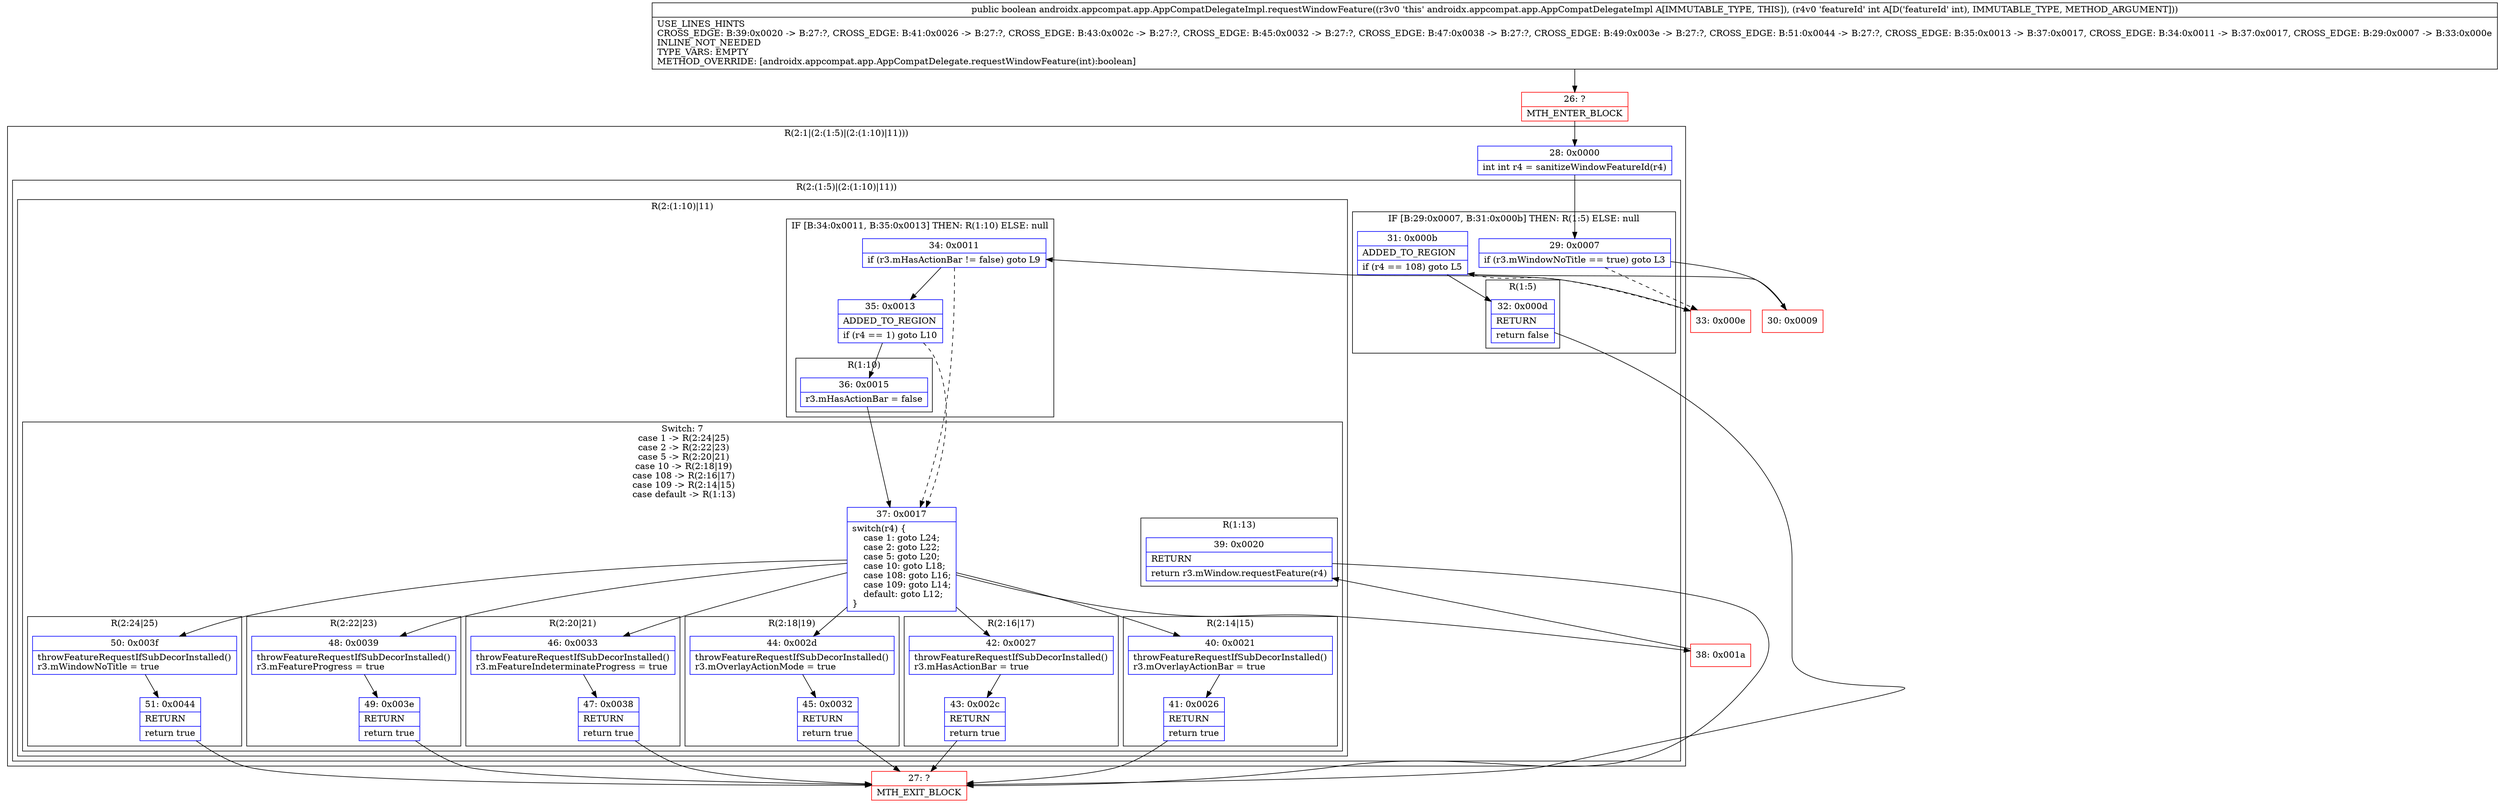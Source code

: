 digraph "CFG forandroidx.appcompat.app.AppCompatDelegateImpl.requestWindowFeature(I)Z" {
subgraph cluster_Region_1474101360 {
label = "R(2:1|(2:(1:5)|(2:(1:10)|11)))";
node [shape=record,color=blue];
Node_28 [shape=record,label="{28\:\ 0x0000|int int r4 = sanitizeWindowFeatureId(r4)\l}"];
subgraph cluster_Region_75722120 {
label = "R(2:(1:5)|(2:(1:10)|11))";
node [shape=record,color=blue];
subgraph cluster_IfRegion_133352509 {
label = "IF [B:29:0x0007, B:31:0x000b] THEN: R(1:5) ELSE: null";
node [shape=record,color=blue];
Node_29 [shape=record,label="{29\:\ 0x0007|if (r3.mWindowNoTitle == true) goto L3\l}"];
Node_31 [shape=record,label="{31\:\ 0x000b|ADDED_TO_REGION\l|if (r4 == 108) goto L5\l}"];
subgraph cluster_Region_1665527269 {
label = "R(1:5)";
node [shape=record,color=blue];
Node_32 [shape=record,label="{32\:\ 0x000d|RETURN\l|return false\l}"];
}
}
subgraph cluster_Region_1790892324 {
label = "R(2:(1:10)|11)";
node [shape=record,color=blue];
subgraph cluster_IfRegion_1432867043 {
label = "IF [B:34:0x0011, B:35:0x0013] THEN: R(1:10) ELSE: null";
node [shape=record,color=blue];
Node_34 [shape=record,label="{34\:\ 0x0011|if (r3.mHasActionBar != false) goto L9\l}"];
Node_35 [shape=record,label="{35\:\ 0x0013|ADDED_TO_REGION\l|if (r4 == 1) goto L10\l}"];
subgraph cluster_Region_1800241178 {
label = "R(1:10)";
node [shape=record,color=blue];
Node_36 [shape=record,label="{36\:\ 0x0015|r3.mHasActionBar = false\l}"];
}
}
subgraph cluster_SwitchRegion_1954745134 {
label = "Switch: 7
 case 1 -> R(2:24|25)
 case 2 -> R(2:22|23)
 case 5 -> R(2:20|21)
 case 10 -> R(2:18|19)
 case 108 -> R(2:16|17)
 case 109 -> R(2:14|15)
 case default -> R(1:13)";
node [shape=record,color=blue];
Node_37 [shape=record,label="{37\:\ 0x0017|switch(r4) \{\l    case 1: goto L24;\l    case 2: goto L22;\l    case 5: goto L20;\l    case 10: goto L18;\l    case 108: goto L16;\l    case 109: goto L14;\l    default: goto L12;\l\}\l}"];
subgraph cluster_Region_1950179286 {
label = "R(2:24|25)";
node [shape=record,color=blue];
Node_50 [shape=record,label="{50\:\ 0x003f|throwFeatureRequestIfSubDecorInstalled()\lr3.mWindowNoTitle = true\l}"];
Node_51 [shape=record,label="{51\:\ 0x0044|RETURN\l|return true\l}"];
}
subgraph cluster_Region_945536625 {
label = "R(2:22|23)";
node [shape=record,color=blue];
Node_48 [shape=record,label="{48\:\ 0x0039|throwFeatureRequestIfSubDecorInstalled()\lr3.mFeatureProgress = true\l}"];
Node_49 [shape=record,label="{49\:\ 0x003e|RETURN\l|return true\l}"];
}
subgraph cluster_Region_615528359 {
label = "R(2:20|21)";
node [shape=record,color=blue];
Node_46 [shape=record,label="{46\:\ 0x0033|throwFeatureRequestIfSubDecorInstalled()\lr3.mFeatureIndeterminateProgress = true\l}"];
Node_47 [shape=record,label="{47\:\ 0x0038|RETURN\l|return true\l}"];
}
subgraph cluster_Region_595213947 {
label = "R(2:18|19)";
node [shape=record,color=blue];
Node_44 [shape=record,label="{44\:\ 0x002d|throwFeatureRequestIfSubDecorInstalled()\lr3.mOverlayActionMode = true\l}"];
Node_45 [shape=record,label="{45\:\ 0x0032|RETURN\l|return true\l}"];
}
subgraph cluster_Region_1025971757 {
label = "R(2:16|17)";
node [shape=record,color=blue];
Node_42 [shape=record,label="{42\:\ 0x0027|throwFeatureRequestIfSubDecorInstalled()\lr3.mHasActionBar = true\l}"];
Node_43 [shape=record,label="{43\:\ 0x002c|RETURN\l|return true\l}"];
}
subgraph cluster_Region_1483382734 {
label = "R(2:14|15)";
node [shape=record,color=blue];
Node_40 [shape=record,label="{40\:\ 0x0021|throwFeatureRequestIfSubDecorInstalled()\lr3.mOverlayActionBar = true\l}"];
Node_41 [shape=record,label="{41\:\ 0x0026|RETURN\l|return true\l}"];
}
subgraph cluster_Region_1273125710 {
label = "R(1:13)";
node [shape=record,color=blue];
Node_39 [shape=record,label="{39\:\ 0x0020|RETURN\l|return r3.mWindow.requestFeature(r4)\l}"];
}
}
}
}
}
Node_26 [shape=record,color=red,label="{26\:\ ?|MTH_ENTER_BLOCK\l}"];
Node_30 [shape=record,color=red,label="{30\:\ 0x0009}"];
Node_27 [shape=record,color=red,label="{27\:\ ?|MTH_EXIT_BLOCK\l}"];
Node_33 [shape=record,color=red,label="{33\:\ 0x000e}"];
Node_38 [shape=record,color=red,label="{38\:\ 0x001a}"];
MethodNode[shape=record,label="{public boolean androidx.appcompat.app.AppCompatDelegateImpl.requestWindowFeature((r3v0 'this' androidx.appcompat.app.AppCompatDelegateImpl A[IMMUTABLE_TYPE, THIS]), (r4v0 'featureId' int A[D('featureId' int), IMMUTABLE_TYPE, METHOD_ARGUMENT]))  | USE_LINES_HINTS\lCROSS_EDGE: B:39:0x0020 \-\> B:27:?, CROSS_EDGE: B:41:0x0026 \-\> B:27:?, CROSS_EDGE: B:43:0x002c \-\> B:27:?, CROSS_EDGE: B:45:0x0032 \-\> B:27:?, CROSS_EDGE: B:47:0x0038 \-\> B:27:?, CROSS_EDGE: B:49:0x003e \-\> B:27:?, CROSS_EDGE: B:51:0x0044 \-\> B:27:?, CROSS_EDGE: B:35:0x0013 \-\> B:37:0x0017, CROSS_EDGE: B:34:0x0011 \-\> B:37:0x0017, CROSS_EDGE: B:29:0x0007 \-\> B:33:0x000e\lINLINE_NOT_NEEDED\lTYPE_VARS: EMPTY\lMETHOD_OVERRIDE: [androidx.appcompat.app.AppCompatDelegate.requestWindowFeature(int):boolean]\l}"];
MethodNode -> Node_26;Node_28 -> Node_29;
Node_29 -> Node_30;
Node_29 -> Node_33[style=dashed];
Node_31 -> Node_32;
Node_31 -> Node_33[style=dashed];
Node_32 -> Node_27;
Node_34 -> Node_35;
Node_34 -> Node_37[style=dashed];
Node_35 -> Node_36;
Node_35 -> Node_37[style=dashed];
Node_36 -> Node_37;
Node_37 -> Node_38;
Node_37 -> Node_40;
Node_37 -> Node_42;
Node_37 -> Node_44;
Node_37 -> Node_46;
Node_37 -> Node_48;
Node_37 -> Node_50;
Node_50 -> Node_51;
Node_51 -> Node_27;
Node_48 -> Node_49;
Node_49 -> Node_27;
Node_46 -> Node_47;
Node_47 -> Node_27;
Node_44 -> Node_45;
Node_45 -> Node_27;
Node_42 -> Node_43;
Node_43 -> Node_27;
Node_40 -> Node_41;
Node_41 -> Node_27;
Node_39 -> Node_27;
Node_26 -> Node_28;
Node_30 -> Node_31;
Node_33 -> Node_34;
Node_38 -> Node_39;
}

